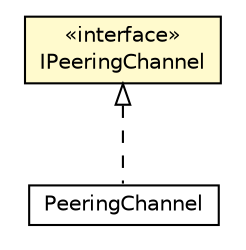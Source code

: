 #!/usr/local/bin/dot
#
# Class diagram 
# Generated by UMLGraph version R5_6-24-gf6e263 (http://www.umlgraph.org/)
#

digraph G {
	edge [fontname="Helvetica",fontsize=10,labelfontname="Helvetica",labelfontsize=10];
	node [fontname="Helvetica",fontsize=10,shape=plaintext];
	nodesep=0.25;
	ranksep=0.5;
	// org.universAAL.middleware.interfaces.space.model.IPeeringChannel
	c4453095 [label=<<table title="org.universAAL.middleware.interfaces.space.model.IPeeringChannel" border="0" cellborder="1" cellspacing="0" cellpadding="2" port="p" bgcolor="lemonChiffon" href="./IPeeringChannel.html">
		<tr><td><table border="0" cellspacing="0" cellpadding="1">
<tr><td align="center" balign="center"> &#171;interface&#187; </td></tr>
<tr><td align="center" balign="center"> IPeeringChannel </td></tr>
		</table></td></tr>
		</table>>, URL="./IPeeringChannel.html", fontname="Helvetica", fontcolor="black", fontsize=10.0];
	// org.universAAL.middleware.interfaces.space.xml.model.Space.PeeringChannel
	c4453099 [label=<<table title="org.universAAL.middleware.interfaces.space.xml.model.Space.PeeringChannel" border="0" cellborder="1" cellspacing="0" cellpadding="2" port="p" href="../xml/model/Space.PeeringChannel.html">
		<tr><td><table border="0" cellspacing="0" cellpadding="1">
<tr><td align="center" balign="center"> PeeringChannel </td></tr>
		</table></td></tr>
		</table>>, URL="../xml/model/Space.PeeringChannel.html", fontname="Helvetica", fontcolor="black", fontsize=10.0];
	//org.universAAL.middleware.interfaces.space.xml.model.Space.PeeringChannel implements org.universAAL.middleware.interfaces.space.model.IPeeringChannel
	c4453095:p -> c4453099:p [dir=back,arrowtail=empty,style=dashed];
}

